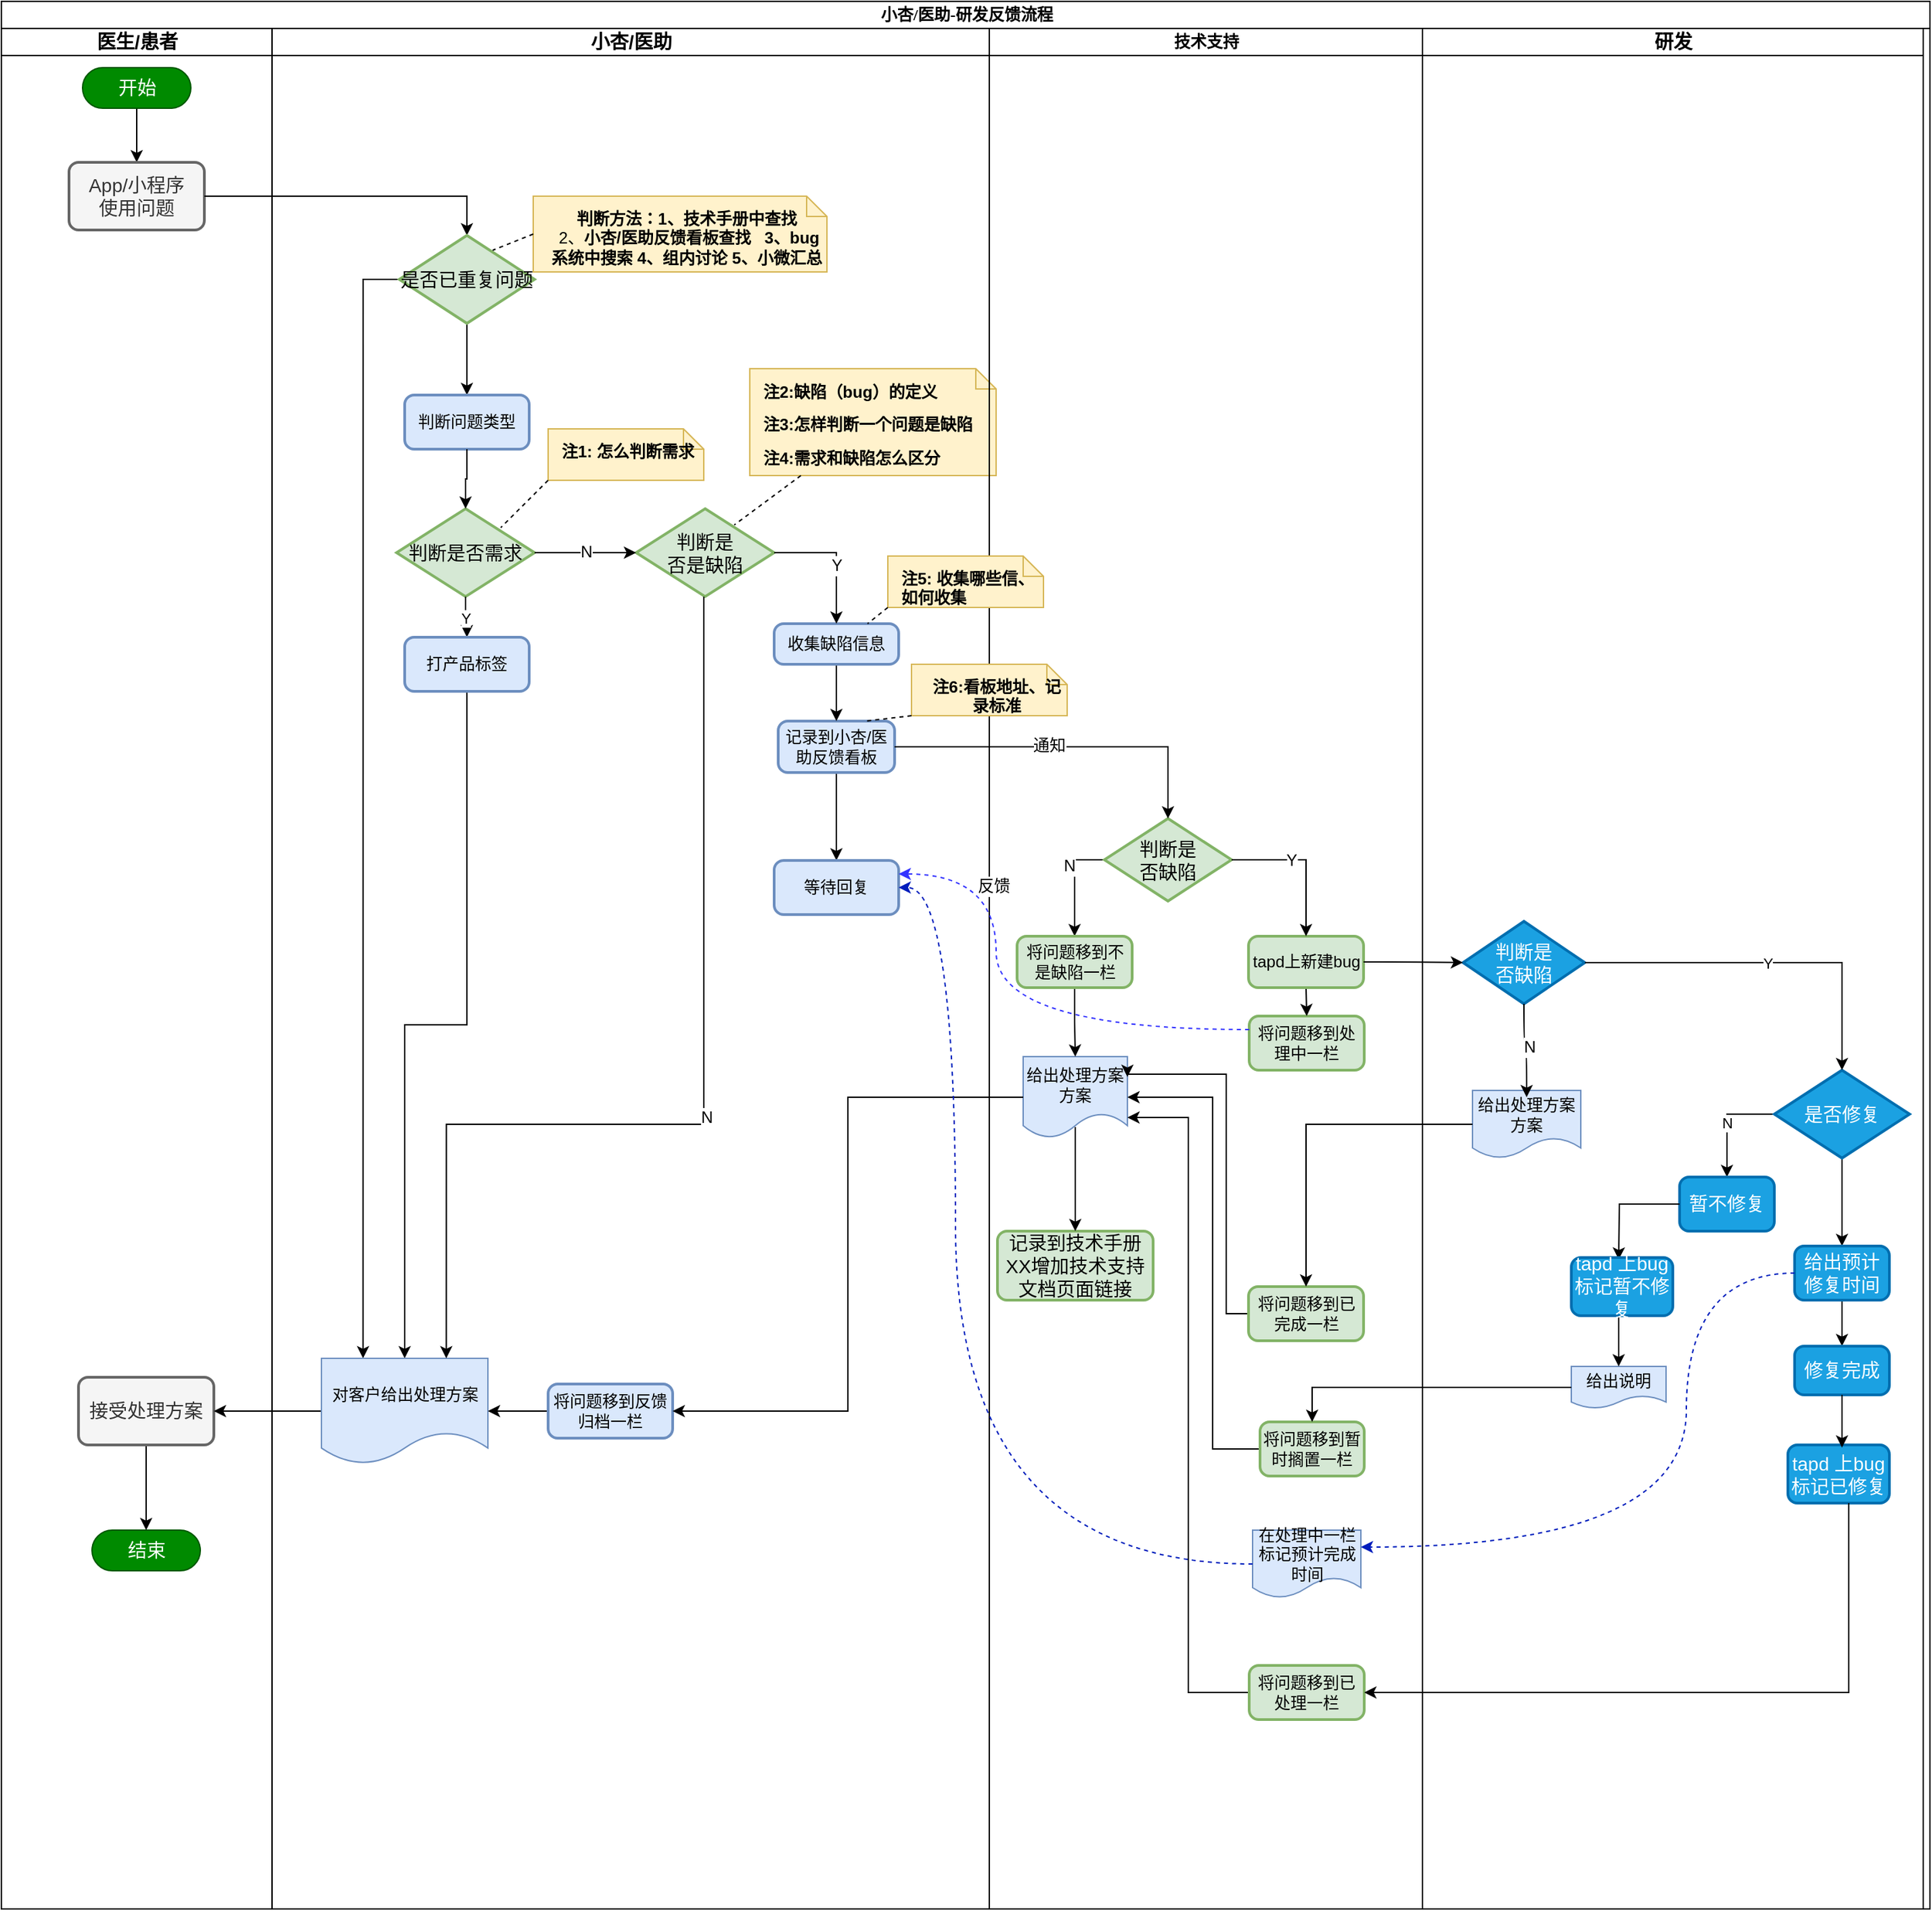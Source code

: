 <mxfile version="12.2.7" type="github" pages="1"><diagram name="Page-1" id="74e2e168-ea6b-b213-b513-2b3c1d86103e"><mxGraphModel dx="1666" dy="1502" grid="1" gridSize="10" guides="1" tooltips="1" connect="1" arrows="1" fold="1" page="1" pageScale="1" pageWidth="1169" pageHeight="827" background="#ffffff" math="0" shadow="0"><root><mxCell id="0"/><mxCell id="1" parent="0"/><mxCell id="77e6c97f196da883-1" value="&lt;font style=&quot;font-size: 12px&quot;&gt;小杏/医助-研发反馈流程&lt;/font&gt;" style="swimlane;html=1;childLayout=stackLayout;startSize=20;rounded=0;shadow=0;labelBackgroundColor=none;strokeColor=#000000;strokeWidth=1;fillColor=#ffffff;fontFamily=Verdana;fontSize=8;fontColor=#000000;align=center;swimlaneFillColor=none;" parent="1" vertex="1"><mxGeometry x="75" y="-99" width="1425" height="1410" as="geometry"><mxRectangle x="70" y="40" width="60" height="20" as="alternateBounds"/></mxGeometry></mxCell><mxCell id="77e6c97f196da883-2" value="&lt;font style=&quot;font-size: 14px&quot;&gt;医生/患者&lt;/font&gt;" style="swimlane;html=1;startSize=20;" parent="77e6c97f196da883-1" vertex="1"><mxGeometry y="20" width="200" height="1390" as="geometry"/></mxCell><mxCell id="CS8iFtkTwfFo0KuXTS89-81" value="" style="edgeStyle=orthogonalEdgeStyle;rounded=0;orthogonalLoop=1;jettySize=auto;html=1;" parent="77e6c97f196da883-2" source="ksEWMvaeQkEIQ98bON_O-1" target="ksEWMvaeQkEIQ98bON_O-6" edge="1"><mxGeometry relative="1" as="geometry"/></mxCell><mxCell id="ksEWMvaeQkEIQ98bON_O-1" value="&lt;font style=&quot;font-size: 14px&quot;&gt;开始&lt;/font&gt;" style="html=1;dashed=0;whitespace=wrap;shape=mxgraph.dfd.start;fillColor=#008a00;strokeColor=#005700;fontColor=#ffffff;" parent="77e6c97f196da883-2" vertex="1"><mxGeometry x="60" y="29" width="80" height="30" as="geometry"/></mxCell><mxCell id="Y_FIWzOunRJamVhr1s4d-17" value="&lt;font style=&quot;font-size: 14px&quot;&gt;结束&lt;/font&gt;" style="html=1;dashed=0;whitespace=wrap;shape=mxgraph.dfd.start;fillColor=#008a00;strokeColor=#005700;fontColor=#ffffff;" parent="77e6c97f196da883-2" vertex="1"><mxGeometry x="67" y="1110" width="80" height="30" as="geometry"/></mxCell><mxCell id="ksEWMvaeQkEIQ98bON_O-6" value="&lt;font style=&quot;font-size: 14px&quot;&gt;App/小程序&lt;br&gt;使用问题&lt;/font&gt;" style="rounded=1;whiteSpace=wrap;html=1;absoluteArcSize=1;arcSize=14;strokeWidth=2;fillColor=#f5f5f5;strokeColor=#666666;fontColor=#333333;" parent="77e6c97f196da883-2" vertex="1"><mxGeometry x="50" y="99" width="100" height="50" as="geometry"/></mxCell><mxCell id="CS8iFtkTwfFo0KuXTS89-507" style="edgeStyle=orthogonalEdgeStyle;rounded=0;orthogonalLoop=1;jettySize=auto;html=1;exitX=0.5;exitY=1;exitDx=0;exitDy=0;strokeColor=#000000;" parent="77e6c97f196da883-2" source="CS8iFtkTwfFo0KuXTS89-299" target="Y_FIWzOunRJamVhr1s4d-17" edge="1"><mxGeometry relative="1" as="geometry"/></mxCell><mxCell id="CS8iFtkTwfFo0KuXTS89-299" value="&lt;span style=&quot;font-size: 14px&quot;&gt;接受处理方案&lt;/span&gt;" style="rounded=1;whiteSpace=wrap;html=1;absoluteArcSize=1;arcSize=14;strokeWidth=2;fillColor=#f5f5f5;strokeColor=#666666;fontColor=#333333;" parent="77e6c97f196da883-2" vertex="1"><mxGeometry x="57" y="997" width="100" height="50" as="geometry"/></mxCell><mxCell id="CS8iFtkTwfFo0KuXTS89-83" value="" style="edgeStyle=orthogonalEdgeStyle;rounded=0;orthogonalLoop=1;jettySize=auto;html=1;entryX=0.5;entryY=0;entryDx=0;entryDy=0;entryPerimeter=0;" parent="77e6c97f196da883-1" source="ksEWMvaeQkEIQ98bON_O-6" target="CS8iFtkTwfFo0KuXTS89-197" edge="1"><mxGeometry relative="1" as="geometry"><mxPoint x="260" y="79" as="targetPoint"/><Array as="points"/></mxGeometry></mxCell><mxCell id="CS8iFtkTwfFo0KuXTS89-506" style="edgeStyle=orthogonalEdgeStyle;rounded=0;orthogonalLoop=1;jettySize=auto;html=1;entryX=1;entryY=0.5;entryDx=0;entryDy=0;strokeColor=#000000;" parent="77e6c97f196da883-1" source="CS8iFtkTwfFo0KuXTS89-371" target="CS8iFtkTwfFo0KuXTS89-299" edge="1"><mxGeometry relative="1" as="geometry"/></mxCell><mxCell id="77e6c97f196da883-3" value="&lt;font style=&quot;font-size: 14px&quot;&gt;小杏/医助&lt;/font&gt;" style="swimlane;html=1;startSize=20;glass=0;" parent="77e6c97f196da883-1" vertex="1"><mxGeometry x="200" y="20" width="530" height="1390" as="geometry"/></mxCell><mxCell id="CS8iFtkTwfFo0KuXTS89-76" value="&lt;font style=&quot;font-size: 14px&quot;&gt;判断是&lt;br&gt;否是缺陷&lt;br&gt;&lt;/font&gt;" style="strokeWidth=2;html=1;shape=mxgraph.flowchart.decision;whiteSpace=wrap;fillColor=#d5e8d4;strokeColor=#82b366;" parent="77e6c97f196da883-3" vertex="1"><mxGeometry x="269" y="355" width="102" height="65" as="geometry"/></mxCell><mxCell id="CS8iFtkTwfFo0KuXTS89-187" value="&lt;p style=&quot;margin: 0px ; margin-top: 10px ; margin-left: 10px ; text-align: left&quot;&gt;&lt;b style=&quot;text-align: center&quot;&gt;注2:缺陷（bug）的定义&lt;/b&gt;&lt;b style=&quot;text-align: center&quot;&gt;&lt;br&gt;&lt;/b&gt;&lt;/p&gt;&lt;p style=&quot;margin: 0px ; margin-top: 10px ; margin-left: 10px ; text-align: left&quot;&gt;&lt;b style=&quot;text-align: center&quot;&gt;注3:怎样判断一个问题是缺陷&lt;/b&gt;&lt;b style=&quot;text-align: center&quot;&gt;&lt;br&gt;&lt;/b&gt;&lt;/p&gt;&lt;p style=&quot;margin: 0px ; margin-top: 10px ; margin-left: 10px ; text-align: left&quot;&gt;&lt;b style=&quot;text-align: center&quot;&gt;注4:需求和缺陷怎么区分&lt;/b&gt;&lt;br&gt;&lt;/p&gt;" style="shape=note;html=1;size=15;spacingLeft=5;align=left;html=1;overflow=fill;whiteSpace=wrap;align=center;fillColor=#fff2cc;strokeColor=#d6b656;" parent="77e6c97f196da883-3" vertex="1"><mxGeometry x="353" y="251.5" width="182" height="79" as="geometry"/></mxCell><mxCell id="CS8iFtkTwfFo0KuXTS89-189" value="" style="rounded=0;html=1;labelBackgroundColor=none;endArrow=none;dashed=1;entryX=0.711;entryY=0.185;entryDx=0;entryDy=0;entryPerimeter=0;" parent="77e6c97f196da883-3" source="CS8iFtkTwfFo0KuXTS89-187" target="CS8iFtkTwfFo0KuXTS89-76" edge="1"><mxGeometry relative="1" as="geometry"><mxPoint x="399.75" y="351" as="targetPoint"/></mxGeometry></mxCell><mxCell id="CS8iFtkTwfFo0KuXTS89-372" style="edgeStyle=orthogonalEdgeStyle;rounded=0;orthogonalLoop=1;jettySize=auto;html=1;exitX=0;exitY=0.5;exitDx=0;exitDy=0;exitPerimeter=0;entryX=0.25;entryY=0;entryDx=0;entryDy=0;strokeColor=#000000;" parent="77e6c97f196da883-3" source="CS8iFtkTwfFo0KuXTS89-197" target="CS8iFtkTwfFo0KuXTS89-371" edge="1"><mxGeometry relative="1" as="geometry"/></mxCell><mxCell id="CS8iFtkTwfFo0KuXTS89-512" style="edgeStyle=orthogonalEdgeStyle;rounded=0;orthogonalLoop=1;jettySize=auto;html=1;entryX=0.5;entryY=0;entryDx=0;entryDy=0;strokeColor=#000000;" parent="77e6c97f196da883-3" source="CS8iFtkTwfFo0KuXTS89-197" target="CS8iFtkTwfFo0KuXTS89-357" edge="1"><mxGeometry relative="1" as="geometry"/></mxCell><mxCell id="CS8iFtkTwfFo0KuXTS89-197" value="&lt;span style=&quot;font-size: 14px ; white-space: normal&quot;&gt;是否已重复问题&lt;br&gt;&lt;/span&gt;" style="strokeWidth=2;html=1;shape=mxgraph.flowchart.decision;whiteSpace=wrap;fillColor=#d5e8d4;strokeColor=#82b366;" parent="77e6c97f196da883-3" vertex="1"><mxGeometry x="94" y="153" width="100" height="65" as="geometry"/></mxCell><mxCell id="CS8iFtkTwfFo0KuXTS89-433" style="edgeStyle=orthogonalEdgeStyle;rounded=0;orthogonalLoop=1;jettySize=auto;html=1;entryX=0.5;entryY=0;entryDx=0;entryDy=0;strokeColor=#000000;" parent="77e6c97f196da883-3" source="CS8iFtkTwfFo0KuXTS89-227" target="CS8iFtkTwfFo0KuXTS89-432" edge="1"><mxGeometry relative="1" as="geometry"/></mxCell><mxCell id="CS8iFtkTwfFo0KuXTS89-227" value="记录到小杏/医助反馈看板" style="rounded=1;whiteSpace=wrap;html=1;absoluteArcSize=1;arcSize=14;strokeWidth=2;fillColor=#dae8fc;strokeColor=#6c8ebf;" parent="77e6c97f196da883-3" vertex="1"><mxGeometry x="374" y="512" width="86" height="38" as="geometry"/></mxCell><mxCell id="CS8iFtkTwfFo0KuXTS89-304" value="&lt;p style=&quot;margin: 10px 0px 0px 10px&quot;&gt;&lt;b&gt;判断方法：1、技术手册中查找&lt;br&gt;&lt;/b&gt;&amp;nbsp;2、&lt;span&gt;&lt;b&gt;小杏/医助反馈看板查找&amp;nbsp; &amp;nbsp;&lt;/b&gt;&lt;/span&gt;&lt;b&gt;3、bug系统中搜索 4、组内讨论 5、小微汇总&lt;/b&gt;&lt;/p&gt;&lt;p style=&quot;margin: 10px 0px 0px 10px&quot;&gt;&lt;b&gt;&lt;br&gt;&lt;/b&gt;&lt;/p&gt;" style="shape=note;html=1;size=15;spacingLeft=5;align=left;html=1;overflow=fill;whiteSpace=wrap;align=center;fillColor=#fff2cc;strokeColor=#d6b656;" parent="77e6c97f196da883-3" vertex="1"><mxGeometry x="193" y="124" width="217" height="56" as="geometry"/></mxCell><mxCell id="CS8iFtkTwfFo0KuXTS89-305" value="" style="rounded=0;html=1;labelBackgroundColor=none;endArrow=none;dashed=1;entryX=0.69;entryY=0.169;entryDx=0;entryDy=0;exitX=0;exitY=0.5;exitDx=0;exitDy=0;exitPerimeter=0;entryPerimeter=0;" parent="77e6c97f196da883-3" source="CS8iFtkTwfFo0KuXTS89-304" target="CS8iFtkTwfFo0KuXTS89-197" edge="1"><mxGeometry relative="1" as="geometry"><mxPoint x="605" y="445.5" as="sourcePoint"/><mxPoint x="566" y="483" as="targetPoint"/><Array as="points"/></mxGeometry></mxCell><mxCell id="CS8iFtkTwfFo0KuXTS89-332" value="&lt;font style=&quot;font-size: 14px&quot;&gt;判断是否需求&lt;br&gt;&lt;/font&gt;" style="strokeWidth=2;html=1;shape=mxgraph.flowchart.decision;whiteSpace=wrap;fillColor=#d5e8d4;strokeColor=#82b366;" parent="77e6c97f196da883-3" vertex="1"><mxGeometry x="92" y="355" width="102" height="65" as="geometry"/></mxCell><mxCell id="CS8iFtkTwfFo0KuXTS89-359" value="Y" style="edgeStyle=orthogonalEdgeStyle;rounded=0;orthogonalLoop=1;jettySize=auto;html=1;strokeColor=#000000;exitX=0.5;exitY=1;exitDx=0;exitDy=0;exitPerimeter=0;" parent="77e6c97f196da883-3" source="CS8iFtkTwfFo0KuXTS89-332" target="CS8iFtkTwfFo0KuXTS89-358" edge="1"><mxGeometry relative="1" as="geometry"/></mxCell><mxCell id="CS8iFtkTwfFo0KuXTS89-357" value="判断问题类型" style="rounded=1;whiteSpace=wrap;html=1;absoluteArcSize=1;arcSize=14;strokeWidth=2;fillColor=#dae8fc;strokeColor=#6c8ebf;" parent="77e6c97f196da883-3" vertex="1"><mxGeometry x="98" y="271" width="92" height="40" as="geometry"/></mxCell><mxCell id="CS8iFtkTwfFo0KuXTS89-362" style="edgeStyle=orthogonalEdgeStyle;rounded=0;orthogonalLoop=1;jettySize=auto;html=1;exitX=0.5;exitY=1;exitDx=0;exitDy=0;entryX=0.5;entryY=0;entryDx=0;entryDy=0;strokeColor=#000000;" parent="77e6c97f196da883-3" source="CS8iFtkTwfFo0KuXTS89-358" target="CS8iFtkTwfFo0KuXTS89-371" edge="1"><mxGeometry relative="1" as="geometry"><mxPoint x="93" y="546" as="targetPoint"/></mxGeometry></mxCell><mxCell id="CS8iFtkTwfFo0KuXTS89-358" value="打产品标签" style="rounded=1;whiteSpace=wrap;html=1;absoluteArcSize=1;arcSize=14;strokeWidth=2;fillColor=#dae8fc;strokeColor=#6c8ebf;" parent="77e6c97f196da883-3" vertex="1"><mxGeometry x="98" y="450" width="92" height="40" as="geometry"/></mxCell><mxCell id="CS8iFtkTwfFo0KuXTS89-371" value="&lt;span style=&quot;white-space: normal&quot;&gt;对客户给出处理方案&lt;/span&gt;" style="shape=document;whiteSpace=wrap;html=1;boundedLbl=1;fillColor=#dae8fc;strokeColor=#6c8ebf;" parent="77e6c97f196da883-3" vertex="1"><mxGeometry x="36.5" y="983" width="123" height="78" as="geometry"/></mxCell><mxCell id="CS8iFtkTwfFo0KuXTS89-368" style="edgeStyle=orthogonalEdgeStyle;rounded=0;orthogonalLoop=1;jettySize=auto;html=1;strokeColor=#000000;entryX=0.75;entryY=0;entryDx=0;entryDy=0;" parent="77e6c97f196da883-3" target="CS8iFtkTwfFo0KuXTS89-371" edge="1"><mxGeometry relative="1" as="geometry"><mxPoint x="205" y="990" as="targetPoint"/><mxPoint x="319" y="420" as="sourcePoint"/><Array as="points"><mxPoint x="319" y="810"/><mxPoint x="128" y="810"/></Array></mxGeometry></mxCell><mxCell id="CS8iFtkTwfFo0KuXTS89-369" value="N" style="text;html=1;resizable=0;points=[];align=center;verticalAlign=middle;labelBackgroundColor=#ffffff;" parent="CS8iFtkTwfFo0KuXTS89-368" vertex="1" connectable="0"><mxGeometry x="0.021" y="2" relative="1" as="geometry"><mxPoint as="offset"/></mxGeometry></mxCell><mxCell id="CS8iFtkTwfFo0KuXTS89-374" value="" style="group" parent="77e6c97f196da883-3" vertex="1" connectable="0"><mxGeometry x="204" y="296" width="115" height="38" as="geometry"/></mxCell><mxCell id="CS8iFtkTwfFo0KuXTS89-367" value="&lt;p style=&quot;margin: 0px ; margin-top: 10px ; margin-left: 10px ; text-align: left&quot;&gt;&lt;b style=&quot;text-align: center&quot;&gt;注1: 怎么判断需求&lt;/b&gt;&lt;/p&gt;" style="shape=note;html=1;size=15;spacingLeft=5;align=left;html=1;overflow=fill;whiteSpace=wrap;align=center;fillColor=#fff2cc;strokeColor=#d6b656;" parent="CS8iFtkTwfFo0KuXTS89-374" vertex="1"><mxGeometry width="115" height="38" as="geometry"/></mxCell><mxCell id="CS8iFtkTwfFo0KuXTS89-366" value="" style="rounded=0;html=1;labelBackgroundColor=none;endArrow=none;dashed=1;entryX=0.755;entryY=0.215;entryDx=0;entryDy=0;entryPerimeter=0;exitX=0;exitY=1;exitDx=0;exitDy=0;exitPerimeter=0;" parent="77e6c97f196da883-3" source="CS8iFtkTwfFo0KuXTS89-367" target="CS8iFtkTwfFo0KuXTS89-332" edge="1"><mxGeometry relative="1" as="geometry"><mxPoint x="13" y="24" as="sourcePoint"/><mxPoint x="433.022" y="-25.975" as="targetPoint"/></mxGeometry></mxCell><mxCell id="CS8iFtkTwfFo0KuXTS89-387" style="edgeStyle=orthogonalEdgeStyle;rounded=0;orthogonalLoop=1;jettySize=auto;html=1;entryX=0.5;entryY=0;entryDx=0;entryDy=0;strokeColor=#000000;" parent="77e6c97f196da883-3" source="CS8iFtkTwfFo0KuXTS89-384" target="CS8iFtkTwfFo0KuXTS89-227" edge="1"><mxGeometry relative="1" as="geometry"/></mxCell><mxCell id="CS8iFtkTwfFo0KuXTS89-384" value="收集缺陷信息" style="rounded=1;whiteSpace=wrap;html=1;absoluteArcSize=1;arcSize=14;strokeWidth=2;fillColor=#dae8fc;strokeColor=#6c8ebf;" parent="77e6c97f196da883-3" vertex="1"><mxGeometry x="371" y="440" width="92" height="30" as="geometry"/></mxCell><mxCell id="CS8iFtkTwfFo0KuXTS89-360" style="edgeStyle=orthogonalEdgeStyle;rounded=0;orthogonalLoop=1;jettySize=auto;html=1;exitX=0.5;exitY=1;exitDx=0;exitDy=0;strokeColor=#000000;entryX=0.5;entryY=0;entryDx=0;entryDy=0;entryPerimeter=0;" parent="77e6c97f196da883-3" source="CS8iFtkTwfFo0KuXTS89-357" target="CS8iFtkTwfFo0KuXTS89-332" edge="1"><mxGeometry relative="1" as="geometry"><mxPoint x="154" y="350" as="targetPoint"/></mxGeometry></mxCell><mxCell id="CS8iFtkTwfFo0KuXTS89-365" style="edgeStyle=orthogonalEdgeStyle;rounded=0;orthogonalLoop=1;jettySize=auto;html=1;exitX=1;exitY=0.5;exitDx=0;exitDy=0;exitPerimeter=0;strokeColor=#000000;entryX=0;entryY=0.5;entryDx=0;entryDy=0;entryPerimeter=0;" parent="77e6c97f196da883-3" source="CS8iFtkTwfFo0KuXTS89-332" target="CS8iFtkTwfFo0KuXTS89-76" edge="1"><mxGeometry relative="1" as="geometry"><mxPoint x="280" y="380.5" as="targetPoint"/></mxGeometry></mxCell><mxCell id="CS8iFtkTwfFo0KuXTS89-373" value="N" style="text;html=1;resizable=0;points=[];align=center;verticalAlign=middle;labelBackgroundColor=#ffffff;" parent="CS8iFtkTwfFo0KuXTS89-365" vertex="1" connectable="0"><mxGeometry x="0.014" y="1" relative="1" as="geometry"><mxPoint as="offset"/></mxGeometry></mxCell><mxCell id="CS8iFtkTwfFo0KuXTS89-432" value="等待回复" style="rounded=1;whiteSpace=wrap;html=1;absoluteArcSize=1;arcSize=14;strokeWidth=2;fillColor=#dae8fc;strokeColor=#6c8ebf;" parent="77e6c97f196da883-3" vertex="1"><mxGeometry x="371" y="615" width="92" height="40" as="geometry"/></mxCell><mxCell id="CS8iFtkTwfFo0KuXTS89-375" style="edgeStyle=orthogonalEdgeStyle;rounded=0;orthogonalLoop=1;jettySize=auto;html=1;exitX=1;exitY=0.5;exitDx=0;exitDy=0;exitPerimeter=0;strokeColor=#000000;entryX=0.5;entryY=0;entryDx=0;entryDy=0;" parent="77e6c97f196da883-3" source="CS8iFtkTwfFo0KuXTS89-76" target="CS8iFtkTwfFo0KuXTS89-384" edge="1"><mxGeometry relative="1" as="geometry"><mxPoint x="425" y="420" as="targetPoint"/></mxGeometry></mxCell><mxCell id="CS8iFtkTwfFo0KuXTS89-379" value="Y" style="text;html=1;resizable=0;points=[];align=center;verticalAlign=middle;labelBackgroundColor=#ffffff;" parent="CS8iFtkTwfFo0KuXTS89-375" vertex="1" connectable="0"><mxGeometry x="0.119" relative="1" as="geometry"><mxPoint as="offset"/></mxGeometry></mxCell><mxCell id="CS8iFtkTwfFo0KuXTS89-522" style="edgeStyle=orthogonalEdgeStyle;rounded=0;orthogonalLoop=1;jettySize=auto;html=1;exitX=0;exitY=0.5;exitDx=0;exitDy=0;strokeColor=#000000;" parent="77e6c97f196da883-3" source="CS8iFtkTwfFo0KuXTS89-509" target="CS8iFtkTwfFo0KuXTS89-371" edge="1"><mxGeometry relative="1" as="geometry"/></mxCell><mxCell id="CS8iFtkTwfFo0KuXTS89-509" value="将问题移到反馈归档一栏" style="rounded=1;whiteSpace=wrap;html=1;absoluteArcSize=1;arcSize=14;strokeWidth=2;fillColor=#dae8fc;strokeColor=#6c8ebf;" parent="77e6c97f196da883-3" vertex="1"><mxGeometry x="204" y="1002" width="92" height="40" as="geometry"/></mxCell><mxCell id="Y_FIWzOunRJamVhr1s4d-7" value="技术支持" style="swimlane;html=1;startSize=20;" parent="77e6c97f196da883-3" vertex="1"><mxGeometry x="530" width="320" height="1390" as="geometry"/></mxCell><mxCell id="CS8iFtkTwfFo0KuXTS89-406" style="edgeStyle=orthogonalEdgeStyle;rounded=0;orthogonalLoop=1;jettySize=auto;html=1;strokeColor=#000000;exitX=0;exitY=0.5;exitDx=0;exitDy=0;exitPerimeter=0;" parent="Y_FIWzOunRJamVhr1s4d-7" source="CS8iFtkTwfFo0KuXTS89-395" target="CS8iFtkTwfFo0KuXTS89-405" edge="1"><mxGeometry relative="1" as="geometry"/></mxCell><mxCell id="CS8iFtkTwfFo0KuXTS89-418" value="N" style="text;html=1;resizable=0;points=[];align=center;verticalAlign=middle;labelBackgroundColor=#ffffff;" parent="CS8iFtkTwfFo0KuXTS89-406" vertex="1" connectable="0"><mxGeometry x="-0.565" y="-10" relative="1" as="geometry"><mxPoint x="-9" y="14" as="offset"/></mxGeometry></mxCell><mxCell id="CS8iFtkTwfFo0KuXTS89-395" value="&lt;font style=&quot;font-size: 14px&quot;&gt;判断是&lt;br&gt;否缺陷&lt;/font&gt;" style="strokeWidth=2;html=1;shape=mxgraph.flowchart.decision;whiteSpace=wrap;fillColor=#d5e8d4;strokeColor=#82b366;" parent="Y_FIWzOunRJamVhr1s4d-7" vertex="1"><mxGeometry x="85" y="584" width="94" height="61" as="geometry"/></mxCell><mxCell id="CS8iFtkTwfFo0KuXTS89-403" value="&lt;span style=&quot;white-space: normal&quot;&gt;给出处理方案方案&lt;/span&gt;" style="shape=document;whiteSpace=wrap;html=1;boundedLbl=1;fillColor=#dae8fc;strokeColor=#6c8ebf;" parent="Y_FIWzOunRJamVhr1s4d-7" vertex="1"><mxGeometry x="25" y="760" width="77" height="60" as="geometry"/></mxCell><mxCell id="CS8iFtkTwfFo0KuXTS89-407" style="edgeStyle=orthogonalEdgeStyle;rounded=0;orthogonalLoop=1;jettySize=auto;html=1;exitX=0.5;exitY=1;exitDx=0;exitDy=0;entryX=0.5;entryY=0;entryDx=0;entryDy=0;strokeColor=#000000;" parent="Y_FIWzOunRJamVhr1s4d-7" source="CS8iFtkTwfFo0KuXTS89-405" target="CS8iFtkTwfFo0KuXTS89-403" edge="1"><mxGeometry relative="1" as="geometry"/></mxCell><mxCell id="CS8iFtkTwfFo0KuXTS89-405" value="将问题移到不是缺陷一栏" style="rounded=1;whiteSpace=wrap;html=1;absoluteArcSize=1;arcSize=14;strokeWidth=2;fillColor=#d5e8d4;strokeColor=#82b366;" parent="Y_FIWzOunRJamVhr1s4d-7" vertex="1"><mxGeometry x="20.5" y="671" width="85" height="38" as="geometry"/></mxCell><mxCell id="CS8iFtkTwfFo0KuXTS89-416" value="&lt;font style=&quot;font-size: 14px&quot;&gt;记录到技术手册&lt;br&gt;XX增加技术支持文档页面链接&lt;br&gt;&lt;/font&gt;" style="rounded=1;whiteSpace=wrap;html=1;absoluteArcSize=1;arcSize=14;strokeWidth=2;fillColor=#d5e8d4;strokeColor=#82b366;" parent="Y_FIWzOunRJamVhr1s4d-7" vertex="1"><mxGeometry x="6" y="889" width="115" height="51" as="geometry"/></mxCell><mxCell id="CS8iFtkTwfFo0KuXTS89-421" value="将问题移到处理中一栏" style="rounded=1;whiteSpace=wrap;html=1;absoluteArcSize=1;arcSize=14;strokeWidth=2;fillColor=#d5e8d4;strokeColor=#82b366;" parent="Y_FIWzOunRJamVhr1s4d-7" vertex="1"><mxGeometry x="192" y="730" width="85" height="40" as="geometry"/></mxCell><mxCell id="CS8iFtkTwfFo0KuXTS89-74" value="&lt;span style=&quot;font-size: 14px&quot;&gt;研发&lt;br&gt;&lt;/span&gt;" style="swimlane;html=1;startSize=20;" parent="Y_FIWzOunRJamVhr1s4d-7" vertex="1"><mxGeometry x="320" width="370" height="1390" as="geometry"/></mxCell><mxCell id="CS8iFtkTwfFo0KuXTS89-444" value="&lt;font style=&quot;font-size: 14px&quot;&gt;判断是&lt;br&gt;否缺陷&lt;/font&gt;" style="strokeWidth=2;html=1;shape=mxgraph.flowchart.decision;whiteSpace=wrap;fillColor=#1ba1e2;strokeColor=#006EAF;fontColor=#ffffff;" parent="CS8iFtkTwfFo0KuXTS89-74" vertex="1"><mxGeometry x="30" y="660" width="90" height="61" as="geometry"/></mxCell><mxCell id="CS8iFtkTwfFo0KuXTS89-447" value="&lt;span style=&quot;white-space: normal&quot;&gt;给出处理方案方案&lt;/span&gt;" style="shape=document;whiteSpace=wrap;html=1;boundedLbl=1;fillColor=#dae8fc;strokeColor=#6c8ebf;" parent="CS8iFtkTwfFo0KuXTS89-74" vertex="1"><mxGeometry x="37" y="785" width="80" height="50" as="geometry"/></mxCell><mxCell id="CS8iFtkTwfFo0KuXTS89-461" value="N" style="edgeStyle=orthogonalEdgeStyle;rounded=0;orthogonalLoop=1;jettySize=auto;html=1;exitX=0;exitY=0.5;exitDx=0;exitDy=0;exitPerimeter=0;entryX=0.5;entryY=0;entryDx=0;entryDy=0;strokeColor=#000000;" parent="CS8iFtkTwfFo0KuXTS89-74" source="CS8iFtkTwfFo0KuXTS89-458" target="CS8iFtkTwfFo0KuXTS89-460" edge="1"><mxGeometry relative="1" as="geometry"/></mxCell><mxCell id="CS8iFtkTwfFo0KuXTS89-494" style="edgeStyle=orthogonalEdgeStyle;rounded=0;orthogonalLoop=1;jettySize=auto;html=1;entryX=0.5;entryY=0;entryDx=0;entryDy=0;strokeColor=#000000;" parent="CS8iFtkTwfFo0KuXTS89-74" source="CS8iFtkTwfFo0KuXTS89-458" target="CS8iFtkTwfFo0KuXTS89-481" edge="1"><mxGeometry relative="1" as="geometry"/></mxCell><mxCell id="CS8iFtkTwfFo0KuXTS89-458" value="&lt;span style=&quot;font-size: 14px&quot;&gt;是否修复&lt;/span&gt;" style="strokeWidth=2;html=1;shape=mxgraph.flowchart.decision;whiteSpace=wrap;fillColor=#1ba1e2;strokeColor=#006EAF;fontColor=#ffffff;" parent="CS8iFtkTwfFo0KuXTS89-74" vertex="1"><mxGeometry x="260" y="770" width="100" height="65" as="geometry"/></mxCell><mxCell id="CS8iFtkTwfFo0KuXTS89-456" value="Y" style="edgeStyle=orthogonalEdgeStyle;rounded=0;orthogonalLoop=1;jettySize=auto;html=1;exitX=1;exitY=0.5;exitDx=0;exitDy=0;exitPerimeter=0;strokeColor=#000000;entryX=0.5;entryY=0;entryDx=0;entryDy=0;entryPerimeter=0;" parent="CS8iFtkTwfFo0KuXTS89-74" source="CS8iFtkTwfFo0KuXTS89-444" target="CS8iFtkTwfFo0KuXTS89-458" edge="1"><mxGeometry relative="1" as="geometry"><mxPoint x="200" y="720" as="targetPoint"/></mxGeometry></mxCell><mxCell id="CS8iFtkTwfFo0KuXTS89-460" value="&lt;span style=&quot;font-size: 14px&quot;&gt;暂不修复&lt;/span&gt;" style="rounded=1;whiteSpace=wrap;html=1;absoluteArcSize=1;arcSize=14;strokeWidth=2;fillColor=#1ba1e2;strokeColor=#006EAF;fontColor=#ffffff;" parent="CS8iFtkTwfFo0KuXTS89-74" vertex="1"><mxGeometry x="190" y="849" width="70" height="40" as="geometry"/></mxCell><mxCell id="CS8iFtkTwfFo0KuXTS89-473" value="&lt;span style=&quot;white-space: normal&quot;&gt;给出说明&lt;/span&gt;" style="shape=document;whiteSpace=wrap;html=1;boundedLbl=1;fillColor=#dae8fc;strokeColor=#6c8ebf;" parent="CS8iFtkTwfFo0KuXTS89-74" vertex="1"><mxGeometry x="110" y="989" width="70" height="31" as="geometry"/></mxCell><mxCell id="CS8iFtkTwfFo0KuXTS89-446" style="edgeStyle=orthogonalEdgeStyle;curved=1;rounded=0;orthogonalLoop=1;jettySize=auto;html=1;strokeColor=#000000;entryX=0.5;entryY=0.1;entryDx=0;entryDy=0;entryPerimeter=0;" parent="CS8iFtkTwfFo0KuXTS89-74" source="CS8iFtkTwfFo0KuXTS89-444" target="CS8iFtkTwfFo0KuXTS89-447" edge="1"><mxGeometry relative="1" as="geometry"><mxPoint x="77" y="780" as="targetPoint"/></mxGeometry></mxCell><mxCell id="CS8iFtkTwfFo0KuXTS89-448" value="N" style="text;html=1;resizable=0;points=[];align=center;verticalAlign=middle;labelBackgroundColor=#ffffff;" parent="CS8iFtkTwfFo0KuXTS89-446" vertex="1" connectable="0"><mxGeometry x="-0.013" y="2" relative="1" as="geometry"><mxPoint y="-1" as="offset"/></mxGeometry></mxCell><mxCell id="CS8iFtkTwfFo0KuXTS89-485" style="edgeStyle=orthogonalEdgeStyle;curved=1;rounded=0;orthogonalLoop=1;jettySize=auto;html=1;entryX=0.5;entryY=0;entryDx=0;entryDy=0;strokeColor=#000000;" parent="CS8iFtkTwfFo0KuXTS89-74" source="CS8iFtkTwfFo0KuXTS89-481" target="CS8iFtkTwfFo0KuXTS89-484" edge="1"><mxGeometry relative="1" as="geometry"/></mxCell><mxCell id="CS8iFtkTwfFo0KuXTS89-481" value="&lt;span style=&quot;font-size: 14px&quot;&gt;给出预计修复时间&lt;/span&gt;" style="rounded=1;whiteSpace=wrap;html=1;absoluteArcSize=1;arcSize=14;strokeWidth=2;fillColor=#1ba1e2;strokeColor=#006EAF;fontColor=#ffffff;" parent="CS8iFtkTwfFo0KuXTS89-74" vertex="1"><mxGeometry x="275" y="900" width="70" height="40" as="geometry"/></mxCell><mxCell id="CS8iFtkTwfFo0KuXTS89-484" value="&lt;span style=&quot;font-size: 14px&quot;&gt;修复完成&lt;/span&gt;" style="rounded=1;whiteSpace=wrap;html=1;absoluteArcSize=1;arcSize=14;strokeWidth=2;fillColor=#1ba1e2;strokeColor=#006EAF;fontColor=#ffffff;" parent="CS8iFtkTwfFo0KuXTS89-74" vertex="1"><mxGeometry x="275" y="974" width="70" height="36" as="geometry"/></mxCell><mxCell id="CS8iFtkTwfFo0KuXTS89-472" style="edgeStyle=orthogonalEdgeStyle;rounded=0;orthogonalLoop=1;jettySize=auto;html=1;exitX=0;exitY=0.5;exitDx=0;exitDy=0;strokeColor=#000000;" parent="CS8iFtkTwfFo0KuXTS89-74" source="CS8iFtkTwfFo0KuXTS89-460" edge="1"><mxGeometry relative="1" as="geometry"><mxPoint x="145" y="910" as="targetPoint"/></mxGeometry></mxCell><mxCell id="CS8iFtkTwfFo0KuXTS89-519" value="&lt;span style=&quot;font-size: 14px&quot;&gt;tapd 上bug标记已修复&lt;/span&gt;" style="rounded=1;whiteSpace=wrap;html=1;absoluteArcSize=1;arcSize=14;strokeWidth=2;fillColor=#1ba1e2;strokeColor=#006EAF;fontColor=#ffffff;" parent="CS8iFtkTwfFo0KuXTS89-74" vertex="1"><mxGeometry x="270" y="1047" width="75" height="43" as="geometry"/></mxCell><mxCell id="CS8iFtkTwfFo0KuXTS89-521" style="edgeStyle=orthogonalEdgeStyle;rounded=0;orthogonalLoop=1;jettySize=auto;html=1;exitX=0.5;exitY=1;exitDx=0;exitDy=0;entryX=0.5;entryY=0;entryDx=0;entryDy=0;strokeColor=#000000;" parent="CS8iFtkTwfFo0KuXTS89-74" source="CS8iFtkTwfFo0KuXTS89-520" target="CS8iFtkTwfFo0KuXTS89-473" edge="1"><mxGeometry relative="1" as="geometry"/></mxCell><mxCell id="CS8iFtkTwfFo0KuXTS89-520" value="&lt;span style=&quot;font-size: 14px&quot;&gt;tapd 上bug标记暂不修复&lt;/span&gt;" style="rounded=1;whiteSpace=wrap;html=1;absoluteArcSize=1;arcSize=14;strokeWidth=2;fillColor=#1ba1e2;strokeColor=#006EAF;fontColor=#ffffff;" parent="CS8iFtkTwfFo0KuXTS89-74" vertex="1"><mxGeometry x="110" y="908.5" width="75" height="43" as="geometry"/></mxCell><mxCell id="CS8iFtkTwfFo0KuXTS89-442" style="edgeStyle=orthogonalEdgeStyle;curved=1;rounded=0;orthogonalLoop=1;jettySize=auto;html=1;exitX=0.5;exitY=1;exitDx=0;exitDy=0;entryX=0.5;entryY=0;entryDx=0;entryDy=0;strokeColor=#000000;" parent="Y_FIWzOunRJamVhr1s4d-7" source="CS8iFtkTwfFo0KuXTS89-441" target="CS8iFtkTwfFo0KuXTS89-421" edge="1"><mxGeometry relative="1" as="geometry"/></mxCell><mxCell id="CS8iFtkTwfFo0KuXTS89-441" value="tapd上新建bug" style="rounded=1;whiteSpace=wrap;html=1;absoluteArcSize=1;arcSize=14;strokeWidth=2;fillColor=#d5e8d4;strokeColor=#82b366;" parent="Y_FIWzOunRJamVhr1s4d-7" vertex="1"><mxGeometry x="191.5" y="671" width="85" height="38" as="geometry"/></mxCell><mxCell id="CS8iFtkTwfFo0KuXTS89-477" style="edgeStyle=orthogonalEdgeStyle;rounded=0;orthogonalLoop=1;jettySize=auto;html=1;entryX=1;entryY=0.25;entryDx=0;entryDy=0;strokeColor=#000000;" parent="Y_FIWzOunRJamVhr1s4d-7" source="CS8iFtkTwfFo0KuXTS89-450" target="CS8iFtkTwfFo0KuXTS89-403" edge="1"><mxGeometry relative="1" as="geometry"><Array as="points"><mxPoint x="175" y="950"/><mxPoint x="175" y="773"/></Array></mxGeometry></mxCell><mxCell id="CS8iFtkTwfFo0KuXTS89-450" value="将问题移到已完成一栏" style="rounded=1;whiteSpace=wrap;html=1;absoluteArcSize=1;arcSize=14;strokeWidth=2;fillColor=#d5e8d4;strokeColor=#82b366;" parent="Y_FIWzOunRJamVhr1s4d-7" vertex="1"><mxGeometry x="191.5" y="930" width="85" height="40" as="geometry"/></mxCell><mxCell id="CS8iFtkTwfFo0KuXTS89-449" style="edgeStyle=orthogonalEdgeStyle;rounded=0;orthogonalLoop=1;jettySize=auto;html=1;strokeColor=#000000;entryX=0.5;entryY=0;entryDx=0;entryDy=0;" parent="Y_FIWzOunRJamVhr1s4d-7" source="CS8iFtkTwfFo0KuXTS89-447" target="CS8iFtkTwfFo0KuXTS89-450" edge="1"><mxGeometry relative="1" as="geometry"><mxPoint x="275" y="840" as="targetPoint"/></mxGeometry></mxCell><mxCell id="CS8iFtkTwfFo0KuXTS89-502" style="edgeStyle=orthogonalEdgeStyle;rounded=0;orthogonalLoop=1;jettySize=auto;html=1;exitX=0;exitY=0.5;exitDx=0;exitDy=0;entryX=1;entryY=0.5;entryDx=0;entryDy=0;strokeColor=#000000;" parent="Y_FIWzOunRJamVhr1s4d-7" source="CS8iFtkTwfFo0KuXTS89-475" target="CS8iFtkTwfFo0KuXTS89-403" edge="1"><mxGeometry relative="1" as="geometry"><Array as="points"><mxPoint x="165" y="1050"/><mxPoint x="165" y="790"/></Array></mxGeometry></mxCell><mxCell id="CS8iFtkTwfFo0KuXTS89-475" value="将问题移到暂时搁置一栏" style="rounded=1;whiteSpace=wrap;html=1;absoluteArcSize=1;arcSize=14;strokeWidth=2;fillColor=#d5e8d4;strokeColor=#82b366;" parent="Y_FIWzOunRJamVhr1s4d-7" vertex="1"><mxGeometry x="200" y="1030" width="77" height="40" as="geometry"/></mxCell><mxCell id="CS8iFtkTwfFo0KuXTS89-474" style="edgeStyle=orthogonalEdgeStyle;rounded=0;orthogonalLoop=1;jettySize=auto;html=1;exitX=0;exitY=0.5;exitDx=0;exitDy=0;strokeColor=#000000;entryX=0.5;entryY=0;entryDx=0;entryDy=0;" parent="Y_FIWzOunRJamVhr1s4d-7" source="CS8iFtkTwfFo0KuXTS89-473" target="CS8iFtkTwfFo0KuXTS89-475" edge="1"><mxGeometry relative="1" as="geometry"><mxPoint x="235" y="1010" as="targetPoint"/></mxGeometry></mxCell><mxCell id="CS8iFtkTwfFo0KuXTS89-487" value="在处理中一栏标记预计完成时间" style="shape=document;whiteSpace=wrap;html=1;boundedLbl=1;fillColor=#dae8fc;strokeColor=#6c8ebf;" parent="Y_FIWzOunRJamVhr1s4d-7" vertex="1"><mxGeometry x="194.5" y="1110" width="80" height="50" as="geometry"/></mxCell><mxCell id="CS8iFtkTwfFo0KuXTS89-498" style="edgeStyle=orthogonalEdgeStyle;rounded=0;orthogonalLoop=1;jettySize=auto;html=1;exitX=0;exitY=0.5;exitDx=0;exitDy=0;entryX=1;entryY=0.75;entryDx=0;entryDy=0;strokeColor=#000000;" parent="Y_FIWzOunRJamVhr1s4d-7" source="CS8iFtkTwfFo0KuXTS89-496" target="CS8iFtkTwfFo0KuXTS89-403" edge="1"><mxGeometry relative="1" as="geometry"/></mxCell><mxCell id="CS8iFtkTwfFo0KuXTS89-496" value="将问题移到已处理一栏" style="rounded=1;whiteSpace=wrap;html=1;absoluteArcSize=1;arcSize=14;strokeWidth=2;fillColor=#d5e8d4;strokeColor=#82b366;" parent="Y_FIWzOunRJamVhr1s4d-7" vertex="1"><mxGeometry x="192" y="1210" width="85" height="40" as="geometry"/></mxCell><mxCell id="CS8iFtkTwfFo0KuXTS89-495" style="edgeStyle=orthogonalEdgeStyle;rounded=0;orthogonalLoop=1;jettySize=auto;html=1;strokeColor=#000000;entryX=1;entryY=0.5;entryDx=0;entryDy=0;" parent="Y_FIWzOunRJamVhr1s4d-7" target="CS8iFtkTwfFo0KuXTS89-496" edge="1"><mxGeometry relative="1" as="geometry"><mxPoint x="630" y="1250" as="targetPoint"/><mxPoint x="635" y="1090" as="sourcePoint"/><Array as="points"><mxPoint x="635" y="1230"/></Array></mxGeometry></mxCell><mxCell id="CS8iFtkTwfFo0KuXTS89-500" style="edgeStyle=orthogonalEdgeStyle;curved=1;rounded=0;orthogonalLoop=1;jettySize=auto;html=1;entryX=1;entryY=0.25;entryDx=0;entryDy=0;dashed=1;strokeColor=#001DBC;fillColor=#0050ef;" parent="Y_FIWzOunRJamVhr1s4d-7" source="CS8iFtkTwfFo0KuXTS89-481" target="CS8iFtkTwfFo0KuXTS89-487" edge="1"><mxGeometry relative="1" as="geometry"><Array as="points"><mxPoint x="515" y="920"/><mxPoint x="515" y="1123"/></Array></mxGeometry></mxCell><mxCell id="CS8iFtkTwfFo0KuXTS89-415" style="edgeStyle=orthogonalEdgeStyle;rounded=0;orthogonalLoop=1;jettySize=auto;html=1;strokeColor=#000000;exitX=0.5;exitY=0.867;exitDx=0;exitDy=0;exitPerimeter=0;entryX=0.5;entryY=0;entryDx=0;entryDy=0;" parent="Y_FIWzOunRJamVhr1s4d-7" source="CS8iFtkTwfFo0KuXTS89-403" target="CS8iFtkTwfFo0KuXTS89-416" edge="1"><mxGeometry relative="1" as="geometry"><mxPoint x="63" y="840" as="targetPoint"/></mxGeometry></mxCell><mxCell id="CS8iFtkTwfFo0KuXTS89-513" value="" style="group" parent="Y_FIWzOunRJamVhr1s4d-7" vertex="1" connectable="0"><mxGeometry x="-75" y="390" width="115" height="38" as="geometry"/></mxCell><mxCell id="CS8iFtkTwfFo0KuXTS89-514" value="&lt;p style=&quot;margin: 0px ; margin-top: 10px ; margin-left: 10px ; text-align: left&quot;&gt;&lt;b style=&quot;text-align: center&quot;&gt;注5: 收集哪些信、&lt;/b&gt;&lt;b style=&quot;text-align: center&quot;&gt;如何收集&lt;/b&gt;&lt;/p&gt;" style="shape=note;html=1;size=15;spacingLeft=5;align=left;html=1;overflow=fill;whiteSpace=wrap;align=center;fillColor=#fff2cc;strokeColor=#d6b656;" parent="CS8iFtkTwfFo0KuXTS89-513" vertex="1"><mxGeometry width="115" height="38" as="geometry"/></mxCell><mxCell id="CS8iFtkTwfFo0KuXTS89-419" style="edgeStyle=orthogonalEdgeStyle;rounded=0;orthogonalLoop=1;jettySize=auto;html=1;exitX=1;exitY=0.5;exitDx=0;exitDy=0;exitPerimeter=0;strokeColor=#000000;entryX=0.5;entryY=0;entryDx=0;entryDy=0;" parent="Y_FIWzOunRJamVhr1s4d-7" source="CS8iFtkTwfFo0KuXTS89-395" target="CS8iFtkTwfFo0KuXTS89-441" edge="1"><mxGeometry relative="1" as="geometry"><mxPoint x="275" y="670" as="targetPoint"/></mxGeometry></mxCell><mxCell id="CS8iFtkTwfFo0KuXTS89-420" value="Y" style="text;html=1;resizable=0;points=[];align=center;verticalAlign=middle;labelBackgroundColor=#ffffff;" parent="CS8iFtkTwfFo0KuXTS89-419" vertex="1" connectable="0"><mxGeometry x="-0.215" relative="1" as="geometry"><mxPoint as="offset"/></mxGeometry></mxCell><mxCell id="CS8iFtkTwfFo0KuXTS89-443" style="edgeStyle=orthogonalEdgeStyle;curved=1;rounded=0;orthogonalLoop=1;jettySize=auto;html=1;exitX=1;exitY=0.5;exitDx=0;exitDy=0;strokeColor=#000000;entryX=0;entryY=0.5;entryDx=0;entryDy=0;entryPerimeter=0;" parent="Y_FIWzOunRJamVhr1s4d-7" source="CS8iFtkTwfFo0KuXTS89-441" target="CS8iFtkTwfFo0KuXTS89-444" edge="1"><mxGeometry relative="1" as="geometry"><mxPoint x="345" y="690" as="targetPoint"/></mxGeometry></mxCell><mxCell id="CS8iFtkTwfFo0KuXTS89-526" value="" style="group" parent="Y_FIWzOunRJamVhr1s4d-7" vertex="1" connectable="0"><mxGeometry x="-57.5" y="470" width="115" height="38" as="geometry"/></mxCell><mxCell id="CS8iFtkTwfFo0KuXTS89-527" value="&lt;p style=&quot;text-align: center ; margin: 10px 0px 0px 10px&quot;&gt;&lt;b&gt;注6:看板地址、记录标准&lt;/b&gt;&lt;/p&gt;" style="shape=note;html=1;size=15;spacingLeft=5;align=left;html=1;overflow=fill;whiteSpace=wrap;align=center;fillColor=#fff2cc;strokeColor=#d6b656;" parent="CS8iFtkTwfFo0KuXTS89-526" vertex="1"><mxGeometry width="115" height="38" as="geometry"/></mxCell><mxCell id="CS8iFtkTwfFo0KuXTS89-390" style="edgeStyle=orthogonalEdgeStyle;rounded=0;orthogonalLoop=1;jettySize=auto;html=1;strokeColor=#000000;entryX=0.5;entryY=0;entryDx=0;entryDy=0;entryPerimeter=0;" parent="77e6c97f196da883-3" source="CS8iFtkTwfFo0KuXTS89-227" target="CS8iFtkTwfFo0KuXTS89-395" edge="1"><mxGeometry relative="1" as="geometry"><mxPoint x="644" y="533" as="targetPoint"/></mxGeometry></mxCell><mxCell id="CS8iFtkTwfFo0KuXTS89-516" value="通知" style="text;html=1;resizable=0;points=[];align=center;verticalAlign=middle;labelBackgroundColor=#ffffff;" parent="CS8iFtkTwfFo0KuXTS89-390" vertex="1" connectable="0"><mxGeometry x="-0.106" y="1" relative="1" as="geometry"><mxPoint as="offset"/></mxGeometry></mxCell><mxCell id="CS8iFtkTwfFo0KuXTS89-413" style="edgeStyle=orthogonalEdgeStyle;rounded=0;orthogonalLoop=1;jettySize=auto;html=1;exitX=0;exitY=0.5;exitDx=0;exitDy=0;entryX=1;entryY=0.5;entryDx=0;entryDy=0;strokeColor=#000000;" parent="77e6c97f196da883-3" source="CS8iFtkTwfFo0KuXTS89-403" target="CS8iFtkTwfFo0KuXTS89-509" edge="1"><mxGeometry relative="1" as="geometry"><mxPoint x="416.571" y="1042.714" as="targetPoint"/></mxGeometry></mxCell><mxCell id="CS8iFtkTwfFo0KuXTS89-435" style="edgeStyle=orthogonalEdgeStyle;rounded=0;orthogonalLoop=1;jettySize=auto;html=1;exitX=0;exitY=0.25;exitDx=0;exitDy=0;entryX=1;entryY=0.25;entryDx=0;entryDy=0;strokeColor=#3333FF;fillColor=#ffff88;dashed=1;curved=1;" parent="77e6c97f196da883-3" source="CS8iFtkTwfFo0KuXTS89-421" target="CS8iFtkTwfFo0KuXTS89-432" edge="1"><mxGeometry relative="1" as="geometry"><Array as="points"><mxPoint x="535" y="740"/><mxPoint x="535" y="625"/></Array></mxGeometry></mxCell><mxCell id="CS8iFtkTwfFo0KuXTS89-440" value="反馈" style="text;html=1;resizable=0;points=[];align=center;verticalAlign=middle;labelBackgroundColor=#ffffff;" parent="CS8iFtkTwfFo0KuXTS89-435" vertex="1" connectable="0"><mxGeometry x="0.566" y="2" relative="1" as="geometry"><mxPoint as="offset"/></mxGeometry></mxCell><mxCell id="CS8iFtkTwfFo0KuXTS89-499" style="edgeStyle=orthogonalEdgeStyle;rounded=0;orthogonalLoop=1;jettySize=auto;html=1;entryX=1;entryY=0.5;entryDx=0;entryDy=0;strokeColor=#001DBC;fillColor=#0050ef;curved=1;dashed=1;" parent="77e6c97f196da883-3" source="CS8iFtkTwfFo0KuXTS89-487" target="CS8iFtkTwfFo0KuXTS89-432" edge="1"><mxGeometry relative="1" as="geometry"><Array as="points"><mxPoint x="505" y="1135"/><mxPoint x="505" y="635"/></Array></mxGeometry></mxCell><mxCell id="CS8iFtkTwfFo0KuXTS89-515" value="" style="rounded=0;html=1;labelBackgroundColor=none;endArrow=none;dashed=1;entryX=0.75;entryY=0;entryDx=0;entryDy=0;exitX=0;exitY=1;exitDx=0;exitDy=0;exitPerimeter=0;" parent="77e6c97f196da883-3" source="CS8iFtkTwfFo0KuXTS89-514" target="CS8iFtkTwfFo0KuXTS89-384" edge="1"><mxGeometry relative="1" as="geometry"><mxPoint x="489" y="264" as="sourcePoint"/><mxPoint x="454.01" y="298.975" as="targetPoint"/></mxGeometry></mxCell><mxCell id="CS8iFtkTwfFo0KuXTS89-528" value="" style="rounded=0;html=1;labelBackgroundColor=none;endArrow=none;dashed=1;entryX=0.75;entryY=0;entryDx=0;entryDy=0;exitX=0;exitY=1;exitDx=0;exitDy=0;exitPerimeter=0;" parent="77e6c97f196da883-3" source="CS8iFtkTwfFo0KuXTS89-527" target="CS8iFtkTwfFo0KuXTS89-227" edge="1"><mxGeometry relative="1" as="geometry"><mxPoint x="740" y="359" as="sourcePoint"/><mxPoint x="725" y="371" as="targetPoint"/></mxGeometry></mxCell><mxCell id="CS8iFtkTwfFo0KuXTS89-518" style="edgeStyle=orthogonalEdgeStyle;rounded=0;orthogonalLoop=1;jettySize=auto;html=1;exitX=0.5;exitY=1;exitDx=0;exitDy=0;strokeColor=#000000;" parent="1" source="CS8iFtkTwfFo0KuXTS89-484" edge="1"><mxGeometry relative="1" as="geometry"><mxPoint x="1435" y="970" as="targetPoint"/></mxGeometry></mxCell></root></mxGraphModel></diagram></mxfile>